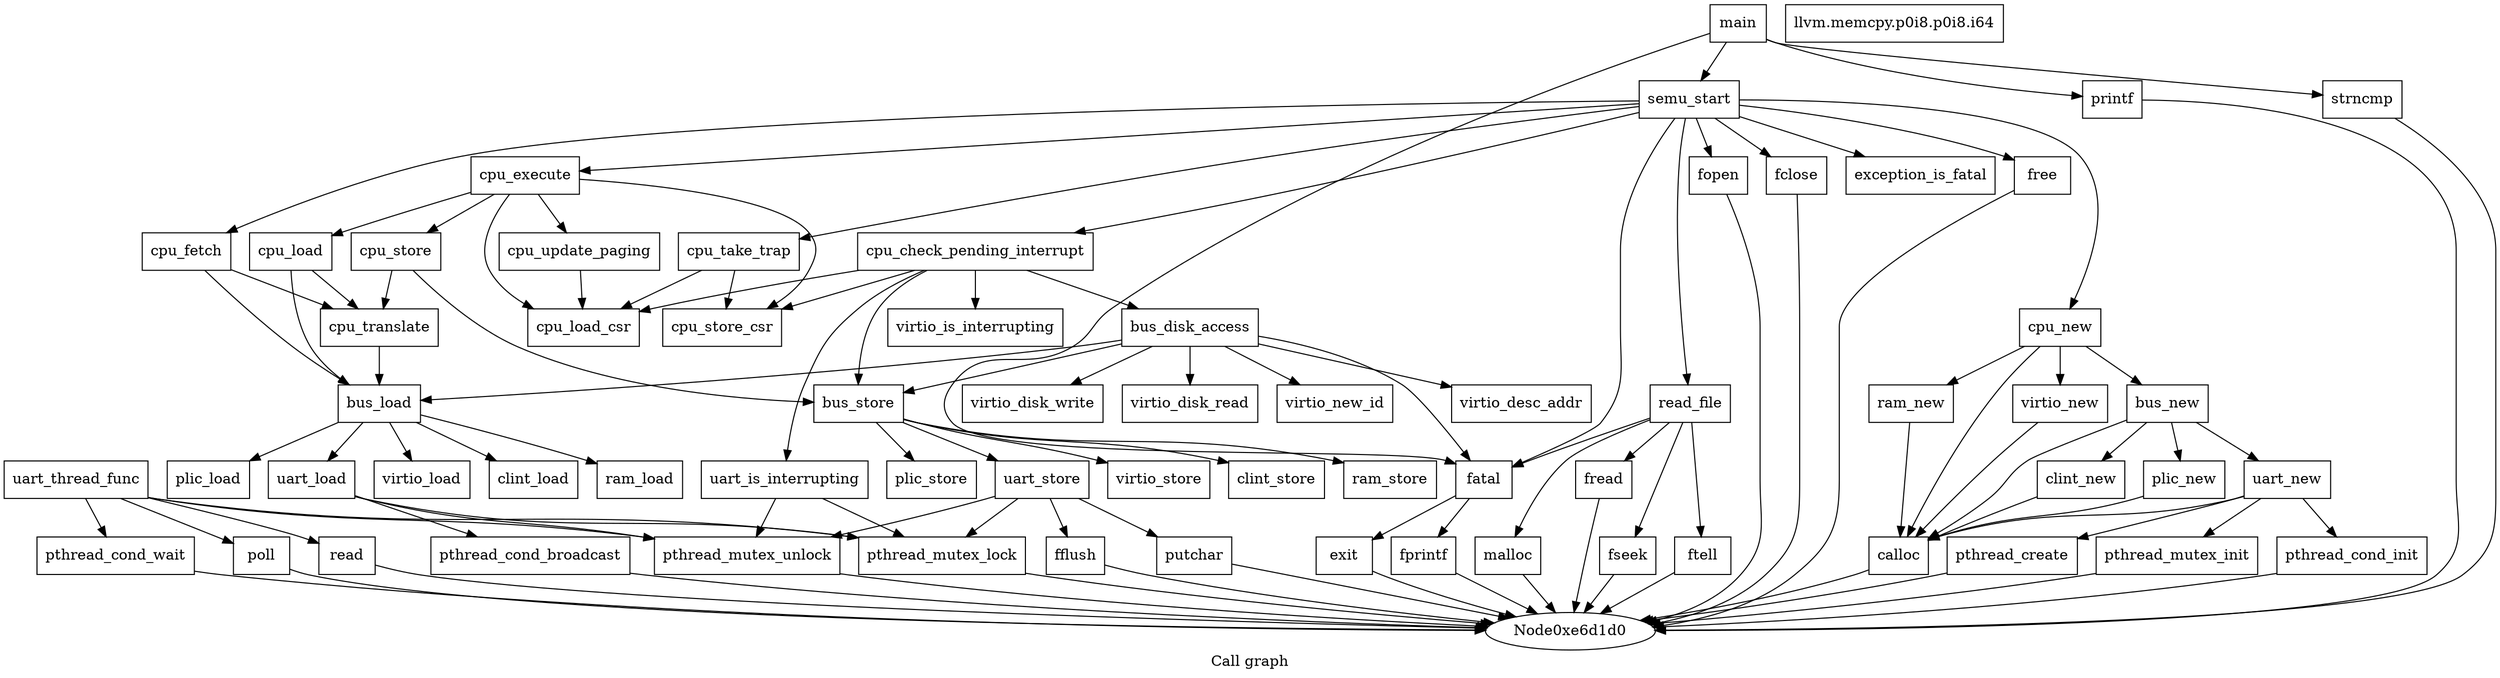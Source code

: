 strict digraph "Call graph" {
	label="Call graph";

	Node0xe70d00 [shape=record,label="{exception_is_fatal}"];
	Node0xe4ee60 [shape=record,label="{ram_new}"];
	Node0xe4ee60 -> Node0xe0e550;
	Node0xe4ee60 -> Node0xe0e550;
	Node0xe0e550 [shape=record,label="{calloc}"];
	Node0xe0e550 -> Node0xe6d1d0;
	Node0xe9e7c0 [shape=record,label="{ram_load}"];
	Node0xe97ed0 [shape=record,label="{llvm.memcpy.p0i8.p0i8.i64}"];
	Node0xe13390 [shape=record,label="{ram_store}"];
	Node0xe714e0 [shape=record,label="{clint_new}"];
	Node0xe714e0 -> Node0xe0e550;
	Node0xe50270 [shape=record,label="{plic_new}"];
	Node0xe50270 -> Node0xe0e550;
	Node0xe6ce70 [shape=record,label="{plic_load}"];
	Node0xdf7950 [shape=record,label="{plic_store}"];
	Node0xe88590 [shape=record,label="{uart_new}"];
	Node0xe88590 -> Node0xe0e550;
	Node0xe88590 -> Node0xe08f80;
	Node0xe88590 -> Node0xe6df80;
	Node0xe88590 -> Node0xe9ee60;
	Node0xdecb80 [shape=record,label="{uart_thread_func}"];
	Node0xdecb80 -> Node0xe0d6f0;
	Node0xdecb80 -> Node0xe14860;
	Node0xdecb80 -> Node0xe9c320;
	Node0xdecb80 -> Node0xe70660;
	Node0xdecb80 -> Node0xe57dc0;
	Node0xe08f80 [shape=record,label="{pthread_mutex_init}"];
	Node0xe08f80 -> Node0xe6d1d0;
	Node0xe6df80 [shape=record,label="{pthread_cond_init}"];
	Node0xe6df80 -> Node0xe6d1d0;
	Node0xe9ee60 [shape=record,label="{pthread_create}"];
	Node0xe9ee60 -> Node0xe6d1d0;
	Node0xe14860 [shape=record,label="{read}"];
	Node0xe14860 -> Node0xe6d1d0;
	Node0xe0d6f0 [shape=record,label="{poll}"];
	Node0xe0d6f0 -> Node0xe6d1d0;
	Node0xe9c320 [shape=record,label="{pthread_mutex_lock}"];
	Node0xe9c320 -> Node0xe6d1d0;
	Node0xe70660 [shape=record,label="{pthread_cond_wait}"];
	Node0xe70660 -> Node0xe6d1d0;
	Node0xe57dc0 [shape=record,label="{pthread_mutex_unlock}"];
	Node0xe57dc0 -> Node0xe6d1d0;
	Node0xe00af0 [shape=record,label="{uart_load}"];
	Node0xe00af0 -> Node0xe9c320;
	Node0xe00af0 -> Node0xe56c30;
	Node0xe00af0 -> Node0xe57dc0;
	Node0xe56c30 [shape=record,label="{pthread_cond_broadcast}"];
	Node0xe56c30 -> Node0xe6d1d0;
	Node0xe96840 [shape=record,label="{uart_store}"];
	Node0xe96840 -> Node0xe9c320;
	Node0xe96840 -> Node0xe35af0;
	Node0xe96840 -> Node0xded2d0;
	Node0xe96840 -> Node0xe57dc0;
	Node0xe35af0 [shape=record,label="{putchar}"];
	Node0xe35af0 -> Node0xe6d1d0;
	Node0xded2d0 [shape=record,label="{fflush}"];
	Node0xded2d0 -> Node0xe6d1d0;
	Node0xe54690 [shape=record,label="{uart_is_interrupting}"];
	Node0xe54690 -> Node0xe9c320;
	Node0xe54690 -> Node0xe57dc0;
	Node0xe379f0 [shape=record,label="{virtio_new}"];
	Node0xe379f0 -> Node0xe0e550;
	Node0xe87ad0 [shape=record,label="{virtio_load}"];
	Node0xe55820 [shape=record,label="{virtio_store}"];
	Node0xe910d0 [shape=record,label="{bus_new}"];
	Node0xe910d0 -> Node0xe0e550;
	Node0xe910d0 -> Node0xe714e0;
	Node0xe910d0 -> Node0xe50270;
	Node0xe910d0 -> Node0xe88590;
	Node0xe13730 [shape=record,label="{bus_load}"];
	Node0xe13730 -> Node0xe08900;
	Node0xe13730 -> Node0xe6ce70;
	Node0xe13730 -> Node0xe00af0;
	Node0xe13730 -> Node0xe87ad0;
	Node0xe13730 -> Node0xe9e7c0;
	Node0xe08900 [shape=record,label="{clint_load}"];
	Node0xe0bd60 [shape=record,label="{bus_store}"];
	Node0xe0bd60 -> Node0xdaf380;
	Node0xe0bd60 -> Node0xdf7950;
	Node0xe0bd60 -> Node0xe96840;
	Node0xe0bd60 -> Node0xe55820;
	Node0xe0bd60 -> Node0xe13390;
	Node0xdaf380 [shape=record,label="{clint_store}"];
	Node0xe11c10 [shape=record,label="{bus_disk_access}"];
	Node0xe11c10 -> Node0xdb9890;
	Node0xe11c10 -> Node0xe13730;
	Node0xe11c10 -> Node0xdb98c0;
	Node0xe11c10 -> Node0xe13730;
	Node0xe11c10 -> Node0xdb98c0;
	Node0xe11c10 -> Node0xe13730;
	Node0xe11c10 -> Node0xdb98c0;
	Node0xe11c10 -> Node0xe13730;
	Node0xe11c10 -> Node0xdb98c0;
	Node0xe11c10 -> Node0xe13730;
	Node0xe11c10 -> Node0xdb98c0;
	Node0xe11c10 -> Node0xe13730;
	Node0xe11c10 -> Node0xdb98c0;
	Node0xe11c10 -> Node0xe13730;
	Node0xe11c10 -> Node0xdb98c0;
	Node0xe11c10 -> Node0xe13730;
	Node0xe11c10 -> Node0xdb98c0;
	Node0xe11c10 -> Node0xe13730;
	Node0xe11c10 -> Node0xdb98c0;
	Node0xe11c10 -> Node0xe4c570;
	Node0xe11c10 -> Node0xe21d30;
	Node0xe11c10 -> Node0xe0bd60;
	Node0xe11c10 -> Node0xdb98c0;
	Node0xe11c10 -> Node0xe8f920;
	Node0xe11c10 -> Node0xe0bd60;
	Node0xe11c10 -> Node0xdb98c0;
	Node0xdb9890 [shape=record,label="{virtio_desc_addr}"];
	Node0xdb98c0 [shape=record,label="{fatal}"];
	Node0xdb98c0 -> Node0xe9ab30;
	Node0xdb98c0 -> Node0xe11f90;
	Node0xe4c570 [shape=record,label="{virtio_disk_write}"];
	Node0xe9ab30 [shape=record,label="{fprintf}"];
	Node0xe9ab30 -> Node0xe6d1d0;
	Node0xe21d30 [shape=record,label="{virtio_disk_read}"];
	Node0xe8f920 [shape=record,label="{virtio_new_id}"];
	Node0xe11f90 [shape=record,label="{exit}"];
	Node0xe11f90 -> Node0xe6d1d0;
	Node0xe86da0 [shape=record,label="{cpu_new}"];
	Node0xe86da0 -> Node0xe0e550;
	Node0xe86da0 -> Node0xe4ee60;
	Node0xe86da0 -> Node0xe379f0;
	Node0xe86da0 -> Node0xe910d0;
	Node0xe89d40 [shape=record,label="{cpu_translate}"];
	Node0xe89d40 -> Node0xe13730;
	Node0xdf8850 [shape=record,label="{cpu_execute}"];
	Node0xdf8850 -> Node0xe954f0;
	Node0xdf8850 -> Node0xe954f0;
	Node0xdf8850 -> Node0xe954f0;
	Node0xdf8850 -> Node0xe954f0;
	Node0xdf8850 -> Node0xe954f0;
	Node0xdf8850 -> Node0xe954f0;
	Node0xdf8850 -> Node0xe954f0;
	Node0xdf8850 -> Node0xe97020;
	Node0xdf8850 -> Node0xe97020;
	Node0xdf8850 -> Node0xe97020;
	Node0xdf8850 -> Node0xe97020;
	Node0xdf8850 -> Node0xe954f0;
	Node0xdf8850 -> Node0xe97020;
	Node0xdf8850 -> Node0xe954f0;
	Node0xdf8850 -> Node0xe97020;
	Node0xdf8850 -> Node0xe954f0;
	Node0xdf8850 -> Node0xe97020;
	Node0xdf8850 -> Node0xe954f0;
	Node0xdf8850 -> Node0xe97020;
	Node0xdf8850 -> Node0xe954f0;
	Node0xdf8850 -> Node0xe97020;
	Node0xdf8850 -> Node0xe954f0;
	Node0xdf8850 -> Node0xe97020;
	Node0xdf8850 -> Node0xe954f0;
	Node0xdf8850 -> Node0xe97020;
	Node0xdf8850 -> Node0xe954f0;
	Node0xdf8850 -> Node0xe97020;
	Node0xdf8850 -> Node0xe954f0;
	Node0xdf8850 -> Node0xe97020;
	Node0xdf8850 -> Node0xe954f0;
	Node0xdf8850 -> Node0xe97020;
	Node0xdf8850 -> Node0xe954f0;
	Node0xdf8850 -> Node0xe97020;
	Node0xdf8850 -> Node0xe954f0;
	Node0xdf8850 -> Node0xe97020;
	Node0xdf8850 -> Node0xe954f0;
	Node0xdf8850 -> Node0xe97020;
	Node0xdf8850 -> Node0xe954f0;
	Node0xdf8850 -> Node0xe97020;
	Node0xdf8850 -> Node0xe954f0;
	Node0xdf8850 -> Node0xe97020;
	Node0xdf8850 -> Node0xe954f0;
	Node0xdf8850 -> Node0xe97020;
	Node0xdf8850 -> Node0xe954f0;
	Node0xdf8850 -> Node0xe97020;
	Node0xdf8850 -> Node0xe954f0;
	Node0xdf8850 -> Node0xe97020;
	Node0xdf8850 -> Node0xe90790;
	Node0xdf8850 -> Node0xe90790;
	Node0xdf8850 -> Node0xe90790;
	Node0xdf8850 -> Node0xe90790;
	Node0xdf8850 -> Node0xe90790;
	Node0xdf8850 -> Node0xe0e260;
	Node0xdf8850 -> Node0xe90790;
	Node0xdf8850 -> Node0xe0e260;
	Node0xdf8850 -> Node0xe90790;
	Node0xdf8850 -> Node0xe0e260;
	Node0xdf8850 -> Node0xe90790;
	Node0xdf8850 -> Node0xe90790;
	Node0xdf8850 -> Node0xe90790;
	Node0xdf8850 -> Node0xe90790;
	Node0xdf8850 -> Node0xe90790;
	Node0xdf8850 -> Node0xe0e260;
	Node0xdf8850 -> Node0xe90790;
	Node0xdf8850 -> Node0xe0e260;
	Node0xdf8850 -> Node0xe90790;
	Node0xdf8850 -> Node0xe0e260;
	Node0xdf8850 -> Node0xe90790;
	Node0xdf8850 -> Node0xe0e260;
	Node0xdf8850 -> Node0xe867f0;
	Node0xdf8850 -> Node0xe90790;
	Node0xdf8850 -> Node0xe0e260;
	Node0xdf8850 -> Node0xe867f0;
	Node0xdf8850 -> Node0xe90790;
	Node0xdf8850 -> Node0xe0e260;
	Node0xdf8850 -> Node0xe867f0;
	Node0xdf8850 -> Node0xe90790;
	Node0xdf8850 -> Node0xe0e260;
	Node0xdf8850 -> Node0xe867f0;
	Node0xdf8850 -> Node0xe90790;
	Node0xdf8850 -> Node0xe0e260;
	Node0xdf8850 -> Node0xe867f0;
	Node0xdf8850 -> Node0xe90790;
	Node0xdf8850 -> Node0xe0e260;
	Node0xdf8850 -> Node0xe867f0;
	Node0xe954f0 [shape=record,label="{cpu_load}"];
	Node0xe954f0 -> Node0xe89d40;
	Node0xe954f0 -> Node0xe13730;
	Node0xe97020 [shape=record,label="{cpu_store}"];
	Node0xe97020 -> Node0xe89d40;
	Node0xe97020 -> Node0xe0bd60;
	Node0xe4b160 [shape=record,label="{cpu_take_trap}"];
	Node0xe4b160 -> Node0xe90790;
	Node0xe4b160 -> Node0xe90790;
	Node0xe4b160 -> Node0xe90790;
	Node0xe4b160 -> Node0xe90790;
	Node0xe4b160 -> Node0xe0e260;
	Node0xe4b160 -> Node0xe0e260;
	Node0xe4b160 -> Node0xe0e260;
	Node0xe4b160 -> Node0xe90790;
	Node0xe4b160 -> Node0xe90790;
	Node0xe4b160 -> Node0xe90790;
	Node0xe4b160 -> Node0xe0e260;
	Node0xe4b160 -> Node0xe90790;
	Node0xe4b160 -> Node0xe0e260;
	Node0xe4b160 -> Node0xe90790;
	Node0xe4b160 -> Node0xe0e260;
	Node0xe4b160 -> Node0xe90790;
	Node0xe4b160 -> Node0xe0e260;
	Node0xe4b160 -> Node0xe90790;
	Node0xe4b160 -> Node0xe90790;
	Node0xe4b160 -> Node0xe90790;
	Node0xe4b160 -> Node0xe0e260;
	Node0xe4b160 -> Node0xe0e260;
	Node0xe4b160 -> Node0xe0e260;
	Node0xe4b160 -> Node0xe90790;
	Node0xe4b160 -> Node0xe90790;
	Node0xe4b160 -> Node0xe90790;
	Node0xe4b160 -> Node0xe0e260;
	Node0xe4b160 -> Node0xe90790;
	Node0xe4b160 -> Node0xe0e260;
	Node0xe4b160 -> Node0xe90790;
	Node0xe4b160 -> Node0xe0e260;
	Node0xe90790 [shape=record,label="{cpu_load_csr}"];
	Node0xe0e260 [shape=record,label="{cpu_store_csr}"];
	Node0xe867f0 [shape=record,label="{cpu_update_paging}"];
	Node0xe867f0 -> Node0xe90790;
	Node0xe867f0 -> Node0xe90790;
	Node0xe04a10 [shape=record,label="{cpu_check_pending_interrupt}"];
	Node0xe04a10 -> Node0xe90790;
	Node0xe04a10 -> Node0xe90790;
	Node0xe04a10 -> Node0xe54690;
	Node0xe04a10 -> Node0xe9bf10;
	Node0xe04a10 -> Node0xe11c10;
	Node0xe04a10 -> Node0xe0bd60;
	Node0xe04a10 -> Node0xe90790;
	Node0xe04a10 -> Node0xe0e260;
	Node0xe04a10 -> Node0xe90790;
	Node0xe04a10 -> Node0xe90790;
	Node0xe04a10 -> Node0xe90790;
	Node0xe04a10 -> Node0xe0e260;
	Node0xe04a10 -> Node0xe90790;
	Node0xe04a10 -> Node0xe0e260;
	Node0xe04a10 -> Node0xe90790;
	Node0xe04a10 -> Node0xe0e260;
	Node0xe04a10 -> Node0xe90790;
	Node0xe04a10 -> Node0xe0e260;
	Node0xe04a10 -> Node0xe90790;
	Node0xe04a10 -> Node0xe0e260;
	Node0xe04a10 -> Node0xe90790;
	Node0xe04a10 -> Node0xe0e260;
	Node0xe9bf10 [shape=record,label="{virtio_is_interrupting}"];
	Node0xe6f1f0 [shape=record,label="{read_file}"];
	Node0xe6f1f0 -> Node0xdfe6a0;
	Node0xe6f1f0 -> Node0xe00d60;
	Node0xe6f1f0 -> Node0xdfe6a0;
	Node0xe6f1f0 -> Node0xe23870;
	Node0xe6f1f0 -> Node0xde3e10;
	Node0xe6f1f0 -> Node0xdb98c0;
	Node0xdfe6a0 [shape=record,label="{fseek}"];
	Node0xdfe6a0 -> Node0xe6d1d0;
	Node0xde3e10 [shape=record,label="{fread}"];
	Node0xde3e10 -> Node0xe6d1d0;
	Node0xe00d60 [shape=record,label="{ftell}"];
	Node0xe00d60 -> Node0xe6d1d0;
	Node0xe23870 [shape=record,label="{malloc}"];
	Node0xe23870 -> Node0xe6d1d0;
	Node0xe94e20 [shape=record,label="{semu_start}"];
	Node0xe94e20 -> Node0xe97ce0;
	Node0xe94e20 -> Node0xdb98c0;
	Node0xe94e20 -> Node0xe6f1f0;
	Node0xe94e20 -> Node0xe9af80;
	Node0xe94e20 -> Node0xe97ce0;
	Node0xe94e20 -> Node0xdb98c0;
	Node0xe94e20 -> Node0xe6f1f0;
	Node0xe94e20 -> Node0xe9af80;
	Node0xe94e20 -> Node0xe86da0;
	Node0xe94e20 -> Node0xdb9fa0;
	Node0xe94e20 -> Node0xdba010;
	Node0xe94e20 -> Node0xe4b160;
	Node0xe94e20 -> Node0xe70d00;
	Node0xe94e20 -> Node0xdf8850;
	Node0xe94e20 -> Node0xe4b160;
	Node0xe94e20 -> Node0xe70d00;
	Node0xe94e20 -> Node0xe04a10;
	Node0xe94e20 -> Node0xe4b160;
	Node0xe97ce0 [shape=record,label="{fopen}"];
	Node0xe97ce0 -> Node0xe6d1d0;
	Node0xe9af80 [shape=record,label="{fclose}"];
	Node0xe9af80 -> Node0xe6d1d0;
	Node0xdb9fa0 [shape=record,label="{free}"];
	Node0xdb9fa0 -> Node0xe6d1d0;
	Node0xdba010 [shape=record,label="{cpu_fetch}"];
	Node0xdba010 -> Node0xe89d40;
	Node0xdba010 -> Node0xe13730;
	Node0xdf0fd0 [shape=record,label="{main}"];
	Node0xdf0fd0 -> Node0xdf99b0;
	Node0xdf0fd0 -> Node0xdecf20;
	Node0xdf0fd0 -> Node0xdb98c0;
	Node0xdf0fd0 -> Node0xe94e20;
	Node0xdecf20 [shape=record,label="{strncmp}"];
	Node0xdecf20 -> Node0xe6d1d0;
	Node0xdf99b0 [shape=record,label="{printf}"];
	Node0xdf99b0 -> Node0xe6d1d0;
}
